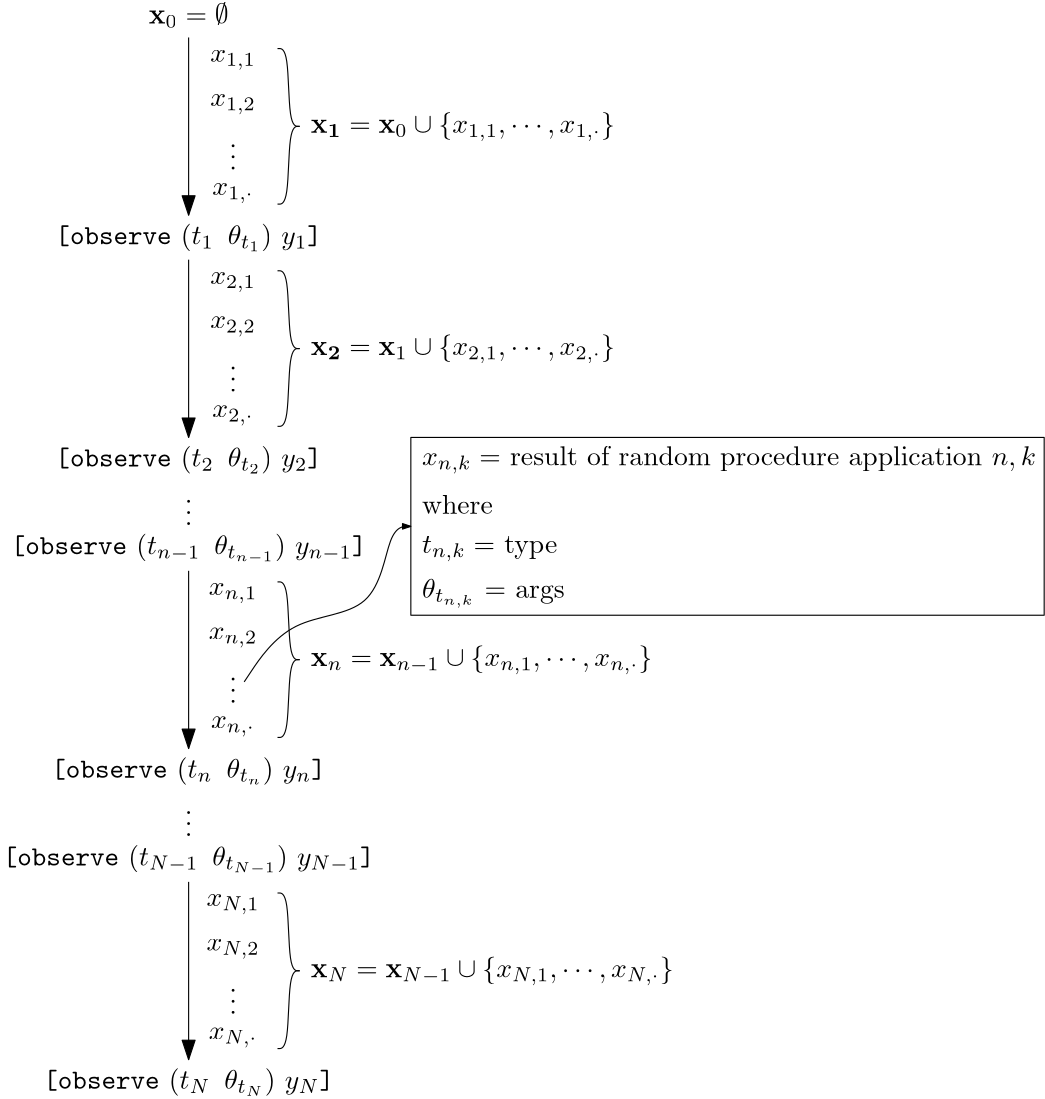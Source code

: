 <?xml version="1.0"?>
<!DOCTYPE ipe SYSTEM "ipe.dtd">
<ipe version="70005" creator="Ipe 7.1.4">
<info created="D:20141023143913" modified="D:20141023151531"/>
<ipestyle name="basic">
<symbol name="arrow/arc(spx)">
<path stroke="sym-stroke" fill="sym-stroke" pen="sym-pen">
0 0 m
-1 0.333 l
-1 -0.333 l
h
</path>
</symbol>
<symbol name="arrow/farc(spx)">
<path stroke="sym-stroke" fill="white" pen="sym-pen">
0 0 m
-1 0.333 l
-1 -0.333 l
h
</path>
</symbol>
<symbol name="mark/circle(sx)" transformations="translations">
<path fill="sym-stroke">
0.6 0 0 0.6 0 0 e
0.4 0 0 0.4 0 0 e
</path>
</symbol>
<symbol name="mark/disk(sx)" transformations="translations">
<path fill="sym-stroke">
0.6 0 0 0.6 0 0 e
</path>
</symbol>
<symbol name="mark/fdisk(sfx)" transformations="translations">
<group>
<path fill="sym-fill">
0.5 0 0 0.5 0 0 e
</path>
<path fill="sym-stroke" fillrule="eofill">
0.6 0 0 0.6 0 0 e
0.4 0 0 0.4 0 0 e
</path>
</group>
</symbol>
<symbol name="mark/box(sx)" transformations="translations">
<path fill="sym-stroke" fillrule="eofill">
-0.6 -0.6 m
0.6 -0.6 l
0.6 0.6 l
-0.6 0.6 l
h
-0.4 -0.4 m
0.4 -0.4 l
0.4 0.4 l
-0.4 0.4 l
h
</path>
</symbol>
<symbol name="mark/square(sx)" transformations="translations">
<path fill="sym-stroke">
-0.6 -0.6 m
0.6 -0.6 l
0.6 0.6 l
-0.6 0.6 l
h
</path>
</symbol>
<symbol name="mark/fsquare(sfx)" transformations="translations">
<group>
<path fill="sym-fill">
-0.5 -0.5 m
0.5 -0.5 l
0.5 0.5 l
-0.5 0.5 l
h
</path>
<path fill="sym-stroke" fillrule="eofill">
-0.6 -0.6 m
0.6 -0.6 l
0.6 0.6 l
-0.6 0.6 l
h
-0.4 -0.4 m
0.4 -0.4 l
0.4 0.4 l
-0.4 0.4 l
h
</path>
</group>
</symbol>
<symbol name="mark/cross(sx)" transformations="translations">
<group>
<path fill="sym-stroke">
-0.43 -0.57 m
0.57 0.43 l
0.43 0.57 l
-0.57 -0.43 l
h
</path>
<path fill="sym-stroke">
-0.43 0.57 m
0.57 -0.43 l
0.43 -0.57 l
-0.57 0.43 l
h
</path>
</group>
</symbol>
<symbol name="arrow/fnormal(spx)">
<path stroke="sym-stroke" fill="white" pen="sym-pen">
0 0 m
-1 0.333 l
-1 -0.333 l
h
</path>
</symbol>
<symbol name="arrow/pointed(spx)">
<path stroke="sym-stroke" fill="sym-stroke" pen="sym-pen">
0 0 m
-1 0.333 l
-0.8 0 l
-1 -0.333 l
h
</path>
</symbol>
<symbol name="arrow/fpointed(spx)">
<path stroke="sym-stroke" fill="white" pen="sym-pen">
0 0 m
-1 0.333 l
-0.8 0 l
-1 -0.333 l
h
</path>
</symbol>
<symbol name="arrow/linear(spx)">
<path stroke="sym-stroke" pen="sym-pen">
-1 0.333 m
0 0 l
-1 -0.333 l
</path>
</symbol>
<symbol name="arrow/fdouble(spx)">
<path stroke="sym-stroke" fill="white" pen="sym-pen">
0 0 m
-1 0.333 l
-1 -0.333 l
h
-1 0 m
-2 0.333 l
-2 -0.333 l
h
</path>
</symbol>
<symbol name="arrow/double(spx)">
<path stroke="sym-stroke" fill="sym-stroke" pen="sym-pen">
0 0 m
-1 0.333 l
-1 -0.333 l
h
-1 0 m
-2 0.333 l
-2 -0.333 l
h
</path>
</symbol>
<pen name="heavier" value="0.8"/>
<pen name="fat" value="1.2"/>
<pen name="ultrafat" value="2"/>
<symbolsize name="large" value="5"/>
<symbolsize name="small" value="2"/>
<symbolsize name="tiny" value="1.1"/>
<arrowsize name="large" value="10"/>
<arrowsize name="small" value="5"/>
<arrowsize name="tiny" value="3"/>
<color name="red" value="1 0 0"/>
<color name="green" value="0 1 0"/>
<color name="blue" value="0 0 1"/>
<color name="yellow" value="1 1 0"/>
<color name="orange" value="1 0.647 0"/>
<color name="gold" value="1 0.843 0"/>
<color name="purple" value="0.627 0.125 0.941"/>
<color name="gray" value="0.745"/>
<color name="brown" value="0.647 0.165 0.165"/>
<color name="navy" value="0 0 0.502"/>
<color name="pink" value="1 0.753 0.796"/>
<color name="seagreen" value="0.18 0.545 0.341"/>
<color name="turquoise" value="0.251 0.878 0.816"/>
<color name="violet" value="0.933 0.51 0.933"/>
<color name="darkblue" value="0 0 0.545"/>
<color name="darkcyan" value="0 0.545 0.545"/>
<color name="darkgray" value="0.663"/>
<color name="darkgreen" value="0 0.392 0"/>
<color name="darkmagenta" value="0.545 0 0.545"/>
<color name="darkorange" value="1 0.549 0"/>
<color name="darkred" value="0.545 0 0"/>
<color name="lightblue" value="0.678 0.847 0.902"/>
<color name="lightcyan" value="0.878 1 1"/>
<color name="lightgray" value="0.827"/>
<color name="lightgreen" value="0.565 0.933 0.565"/>
<color name="lightyellow" value="1 1 0.878"/>
<dashstyle name="dashed" value="[4] 0"/>
<dashstyle name="dotted" value="[1 3] 0"/>
<dashstyle name="dash dotted" value="[4 2 1 2] 0"/>
<dashstyle name="dash dot dotted" value="[4 2 1 2 1 2] 0"/>
<textsize name="large" value="\large"/>
<textsize name="Large" value="\Large"/>
<textsize name="LARGE" value="\LARGE"/>
<textsize name="huge" value="\huge"/>
<textsize name="Huge" value="\Huge"/>
<textsize name="small" value="\small"/>
<textsize name="footnote" value="\footnotesize"/>
<textsize name="tiny" value="\tiny"/>
<textstyle name="center" begin="\begin{center}" end="\end{center}"/>
<textstyle name="itemize" begin="\begin{itemize}" end="\end{itemize}"/>
<textstyle name="item" begin="\begin{itemize}\item{}" end="\end{itemize}"/>
<gridsize name="4 pts" value="4"/>
<gridsize name="8 pts (~3 mm)" value="8"/>
<gridsize name="16 pts (~6 mm)" value="16"/>
<gridsize name="32 pts (~12 mm)" value="32"/>
<gridsize name="10 pts (~3.5 mm)" value="10"/>
<gridsize name="20 pts (~7 mm)" value="20"/>
<gridsize name="14 pts (~5 mm)" value="14"/>
<gridsize name="28 pts (~10 mm)" value="28"/>
<gridsize name="56 pts (~20 mm)" value="56"/>
<anglesize name="90 deg" value="90"/>
<anglesize name="60 deg" value="60"/>
<anglesize name="45 deg" value="45"/>
<anglesize name="30 deg" value="30"/>
<anglesize name="22.5 deg" value="22.5"/>
<tiling name="falling" angle="-60" step="4" width="1"/>
<tiling name="rising" angle="30" step="4" width="1"/>
</ipestyle>
<page>
<layer name="alpha"/>
<view layers="alpha" active="alpha"/>
<text layer="alpha" transformations="translations" pos="128 720" stroke="black" type="label" width="28.781" height="7.476" depth="1.49" halign="center" valign="center">$\mathbf{x}_0 = \emptyset$</text>
<text transformations="translations" pos="144 704" stroke="black" type="label" width="16.501" height="4.29" depth="2.85" halign="center" valign="center">$x_{1, 1}$</text>
<text transformations="translations" pos="144 688" stroke="black" type="label" width="16.501" height="4.29" depth="2.85" halign="center" valign="center">$x_{1, 2}$</text>
<text transformations="translations" pos="144 672" stroke="black" type="label" width="2.767" height="14.999" depth="0" halign="center" valign="center">$\vdots$</text>
<text transformations="translations" pos="144 656" stroke="black" type="label" width="14.896" height="4.29" depth="2.85" halign="center" valign="center">$x_{1, \cdot}$</text>
<text transformations="translations" pos="128 640" stroke="black" type="label" width="95.938" height="7.473" depth="2.49" halign="center" valign="center">\verb![observe! $(t_1\,\ \mathbf{\theta}_{t_1})\,\,y_1$\verb!]!</text>
<text transformations="translations" pos="144 624" stroke="black" type="label" width="16.501" height="4.29" depth="2.85" halign="center" valign="center">$x_{2, 1}$</text>
<text transformations="translations" pos="144 608" stroke="black" type="label" width="16.501" height="4.29" depth="2.85" halign="center" valign="center">$x_{2, 2}$</text>
<text transformations="translations" pos="144 592" stroke="black" type="label" width="2.767" height="14.999" depth="0" halign="center" valign="center">$\vdots$</text>
<text transformations="translations" pos="144 576" stroke="black" type="label" width="14.896" height="4.29" depth="2.85" halign="center" valign="center">$x_{2, \cdot}$</text>
<text transformations="translations" pos="128 560" stroke="black" type="label" width="95.938" height="7.473" depth="2.49" halign="center" valign="center">\verb![observe! $(t_2\,\ \mathbf{\theta}_{t_2})\,\,y_2$\verb!]!</text>
<text transformations="translations" pos="128 544" stroke="black" type="label" width="2.767" height="14.999" depth="0" halign="center" valign="center">$\vdots$</text>
<text transformations="translations" pos="128 528" stroke="black" type="label" width="128.026" height="7.473" depth="3.32" halign="center" valign="center">\verb![observe! $(t_{n - 1}\,\ \mathbf{\theta}_{t_{n - 1}})\,\,y_{n - 1}$\verb!]!</text>
<text transformations="translations" pos="144 512" stroke="black" type="label" width="17.454" height="4.29" depth="2.85" halign="center" valign="center">$x_{n, 1}$</text>
<text transformations="translations" pos="144 496" stroke="black" type="label" width="17.454" height="4.29" depth="2.85" halign="center" valign="center">$x_{n, 2}$</text>
<text transformations="translations" pos="144 480" stroke="black" type="label" width="2.767" height="14.999" depth="0" halign="center" valign="center">$\vdots$</text>
<text transformations="translations" pos="144 464" stroke="black" type="label" width="15.849" height="4.29" depth="2.85" halign="center" valign="center">$x_{n, \cdot}$</text>
<text transformations="translations" pos="128 448" stroke="black" type="label" width="98.843" height="7.473" depth="2.49" halign="center" valign="center">\verb![observe! $(t_n\,\ \mathbf{\theta}_{t_n})\,\,y_n$\verb!]!</text>
<text transformations="translations" pos="128 432" stroke="black" type="label" width="2.767" height="14.999" depth="0" halign="center" valign="center">$\vdots$</text>
<text transformations="translations" pos="128 416" stroke="black" type="label" width="133.806" height="7.468" depth="3.33" halign="center" valign="center">\verb![observe! $(t_{N - 1}\,\ \mathbf{\theta}_{t_{N - 1}})\,\,y_{N - 1}$\verb!]!</text>
<text transformations="translations" pos="144 400" stroke="black" type="label" width="19.159" height="4.29" depth="2.85" halign="center" valign="center">$x_{N, 1}$</text>
<text transformations="translations" pos="144 384" stroke="black" type="label" width="19.159" height="4.29" depth="2.85" halign="center" valign="center">$x_{N, 2}$</text>
<text transformations="translations" pos="144 368" stroke="black" type="label" width="2.767" height="14.999" depth="0" halign="center" valign="center">$\vdots$</text>
<text transformations="translations" pos="144 352" stroke="black" type="label" width="17.554" height="4.29" depth="2.85" halign="center" valign="center">$x_{N, \cdot}$</text>
<text transformations="translations" pos="128 336" stroke="black" type="label" width="104.624" height="7.478" depth="2.49" halign="center" valign="center">\verb![observe! $(t_N\,\ \mathbf{\theta}_{t_N})\,\,y_N$\verb!]!</text>
<path stroke="black" arrow="normal/normal">
128 712 m
128 648 l
</path>
<path stroke="black" arrow="normal/normal">
128 632 m
128 568 l
</path>
<path stroke="black" arrow="normal/normal">
128 520 m
128 456 l
</path>
<path stroke="black" arrow="normal/normal">
128 408 m
128 344 l
</path>
<path stroke="black">
160 708 m
164 708
164 680
168 680 s
</path>
<path stroke="black">
160 652 m
164 652
164 680
168 680 s
</path>
<text transformations="translations" pos="172 680" stroke="black" type="label" width="109.425" height="7.472" depth="2.85" valign="center">$\mathbf{x_1} = \mathbf x_0 \cup \{x_{1, 1}, \cdots, x_{1, \cdot}\}$</text>
<path matrix="1 0 0 1 0 -80" stroke="black">
160 708 m
164 708
164 680
168 680 s
</path>
<path matrix="1 0 0 1 0 -80" stroke="black">
160 652 m
164 652
164 680
168 680 s
</path>
<path matrix="1 0 0 1 0 -192" stroke="black">
160 708 m
164 708
164 680
168 680 s
</path>
<path matrix="1 0 0 1 0 -192" stroke="black">
160 652 m
164 652
164 680
168 680 s
</path>
<path matrix="1 0 0 1 0 -304" stroke="black">
160 708 m
164 708
164 680
168 680 s
</path>
<path matrix="1 0 0 1 0 -304" stroke="black">
160 652 m
164 652
164 680
168 680 s
</path>
<text matrix="1 0 0 1 0 -80" transformations="translations" pos="172 680" stroke="black" type="label" width="109.425" height="7.472" depth="2.85" valign="center">$\mathbf{x_2} = \mathbf x_1 \cup \{x_{2, 1}, \cdots, x_{2, \cdot}\}$</text>
<text matrix="1 0 0 1 0 -192" transformations="translations" pos="172 680" stroke="black" type="label" width="122.895" height="7.472" depth="2.85" valign="center">$\mathbf{x}_n = \mathbf x_{n - 1} \cup \{x_{n, 1}, \cdots, x_{n, \cdot}\}$</text>
<text matrix="1 0 0 1 0 -304" transformations="translations" pos="172 680" stroke="black" type="label" width="130.571" height="7.472" depth="2.85" valign="center">$\mathbf{x}_N = \mathbf x_{N - 1} \cup \{x_{N, 1}, \cdots, x_{N, \cdot}\}$</text>
<text matrix="1 0 0 1 -44 16" transformations="translations" pos="256 544" stroke="black" type="label" width="221.037" height="6.919" depth="2.85" valign="center">$x_{n, k} = $ result of random procedure application $n, k$</text>
<text matrix="1 0 0 1 -44 0" transformations="translations" pos="256 528" stroke="black" type="label" width="48.722" height="6.128" depth="2.85" valign="center">$t_{n, k} = $ type \\
</text>
<text matrix="1 0 0 1 -44 0" transformations="translations" pos="256 512" stroke="black" type="label" width="51.395" height="6.919" depth="3.52" valign="center">$\mathbf\theta_{t_{n, k}}$ = args</text>
<text matrix="1 0 0 1 -44 0" transformations="translations" pos="256 544" stroke="black" type="label" width="25.488" height="6.918" depth="0" valign="center">where</text>
<path matrix="1 0 0 1 -44 0" stroke="black">
252 568 m
252 504 l
480 504 l
480 568 l
h
</path>
<path stroke="black" arrow="normal/tiny">
148 480 m
164 504
196 504
200 536
208 536 s
</path>
</page>
</ipe>
